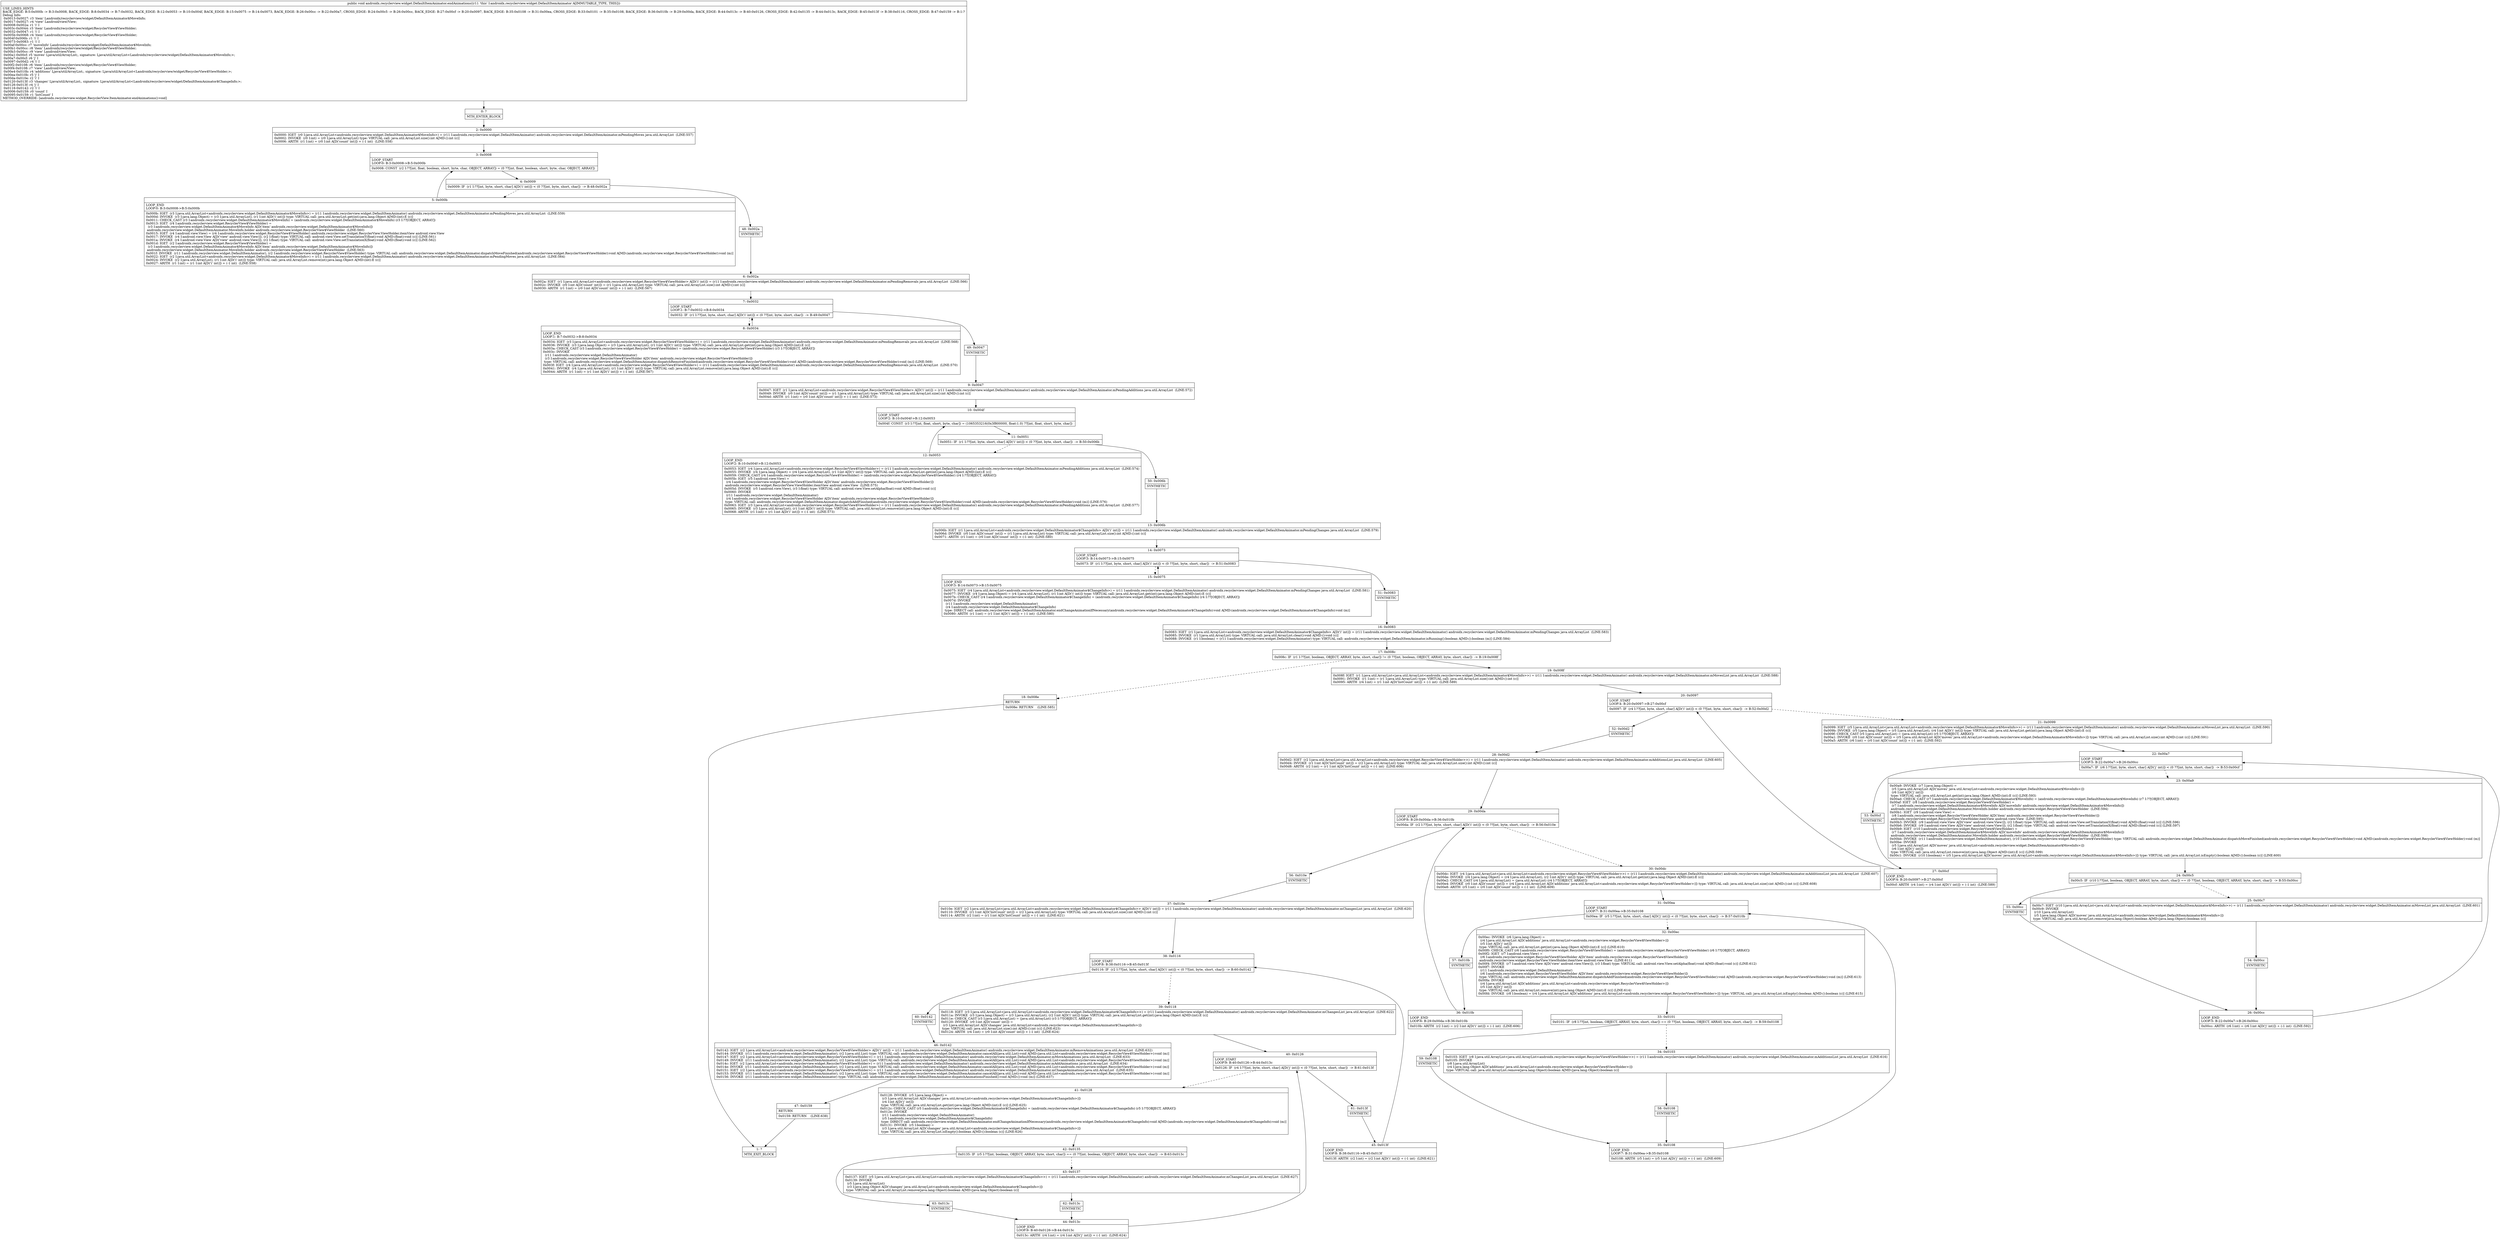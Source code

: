 digraph "CFG forandroidx.recyclerview.widget.DefaultItemAnimator.endAnimations()V" {
Node_0 [shape=record,label="{0\:\ ?|MTH_ENTER_BLOCK\l}"];
Node_2 [shape=record,label="{2\:\ 0x0000|0x0000: IGET  (r0 I:java.util.ArrayList\<androidx.recyclerview.widget.DefaultItemAnimator$MoveInfo\>) = (r11 I:androidx.recyclerview.widget.DefaultItemAnimator) androidx.recyclerview.widget.DefaultItemAnimator.mPendingMoves java.util.ArrayList  (LINE:557)\l0x0002: INVOKE  (r0 I:int) = (r0 I:java.util.ArrayList) type: VIRTUAL call: java.util.ArrayList.size():int A[MD:():int (c)]\l0x0006: ARITH  (r1 I:int) = (r0 I:int A[D('count' int)]) + (\-1 int)  (LINE:558)\l}"];
Node_3 [shape=record,label="{3\:\ 0x0008|LOOP_START\lLOOP:0: B:3:0x0008\-\>B:5:0x000b\l|0x0008: CONST  (r2 I:??[int, float, boolean, short, byte, char, OBJECT, ARRAY]) = (0 ??[int, float, boolean, short, byte, char, OBJECT, ARRAY]) \l}"];
Node_4 [shape=record,label="{4\:\ 0x0009|0x0009: IF  (r1 I:??[int, byte, short, char] A[D('i' int)]) \< (0 ??[int, byte, short, char])  \-\> B:48:0x002a \l}"];
Node_5 [shape=record,label="{5\:\ 0x000b|LOOP_END\lLOOP:0: B:3:0x0008\-\>B:5:0x000b\l|0x000b: IGET  (r3 I:java.util.ArrayList\<androidx.recyclerview.widget.DefaultItemAnimator$MoveInfo\>) = (r11 I:androidx.recyclerview.widget.DefaultItemAnimator) androidx.recyclerview.widget.DefaultItemAnimator.mPendingMoves java.util.ArrayList  (LINE:559)\l0x000d: INVOKE  (r3 I:java.lang.Object) = (r3 I:java.util.ArrayList), (r1 I:int A[D('i' int)]) type: VIRTUAL call: java.util.ArrayList.get(int):java.lang.Object A[MD:(int):E (c)]\l0x0011: CHECK_CAST (r3 I:androidx.recyclerview.widget.DefaultItemAnimator$MoveInfo) = (androidx.recyclerview.widget.DefaultItemAnimator$MoveInfo) (r3 I:??[OBJECT, ARRAY]) \l0x0013: IGET  (r4 I:androidx.recyclerview.widget.RecyclerView$ViewHolder) = \l  (r3 I:androidx.recyclerview.widget.DefaultItemAnimator$MoveInfo A[D('item' androidx.recyclerview.widget.DefaultItemAnimator$MoveInfo)])\l androidx.recyclerview.widget.DefaultItemAnimator.MoveInfo.holder androidx.recyclerview.widget.RecyclerView$ViewHolder  (LINE:560)\l0x0015: IGET  (r4 I:android.view.View) = (r4 I:androidx.recyclerview.widget.RecyclerView$ViewHolder) androidx.recyclerview.widget.RecyclerView.ViewHolder.itemView android.view.View \l0x0017: INVOKE  (r4 I:android.view.View A[D('view' android.view.View)]), (r2 I:float) type: VIRTUAL call: android.view.View.setTranslationY(float):void A[MD:(float):void (c)] (LINE:561)\l0x001a: INVOKE  (r4 I:android.view.View A[D('view' android.view.View)]), (r2 I:float) type: VIRTUAL call: android.view.View.setTranslationX(float):void A[MD:(float):void (c)] (LINE:562)\l0x001d: IGET  (r2 I:androidx.recyclerview.widget.RecyclerView$ViewHolder) = \l  (r3 I:androidx.recyclerview.widget.DefaultItemAnimator$MoveInfo A[D('item' androidx.recyclerview.widget.DefaultItemAnimator$MoveInfo)])\l androidx.recyclerview.widget.DefaultItemAnimator.MoveInfo.holder androidx.recyclerview.widget.RecyclerView$ViewHolder  (LINE:563)\l0x001f: INVOKE  (r11 I:androidx.recyclerview.widget.DefaultItemAnimator), (r2 I:androidx.recyclerview.widget.RecyclerView$ViewHolder) type: VIRTUAL call: androidx.recyclerview.widget.DefaultItemAnimator.dispatchMoveFinished(androidx.recyclerview.widget.RecyclerView$ViewHolder):void A[MD:(androidx.recyclerview.widget.RecyclerView$ViewHolder):void (m)]\l0x0022: IGET  (r2 I:java.util.ArrayList\<androidx.recyclerview.widget.DefaultItemAnimator$MoveInfo\>) = (r11 I:androidx.recyclerview.widget.DefaultItemAnimator) androidx.recyclerview.widget.DefaultItemAnimator.mPendingMoves java.util.ArrayList  (LINE:564)\l0x0024: INVOKE  (r2 I:java.util.ArrayList), (r1 I:int A[D('i' int)]) type: VIRTUAL call: java.util.ArrayList.remove(int):java.lang.Object A[MD:(int):E (c)]\l0x0027: ARITH  (r1 I:int) = (r1 I:int A[D('i' int)]) + (\-1 int)  (LINE:558)\l}"];
Node_48 [shape=record,label="{48\:\ 0x002a|SYNTHETIC\l}"];
Node_6 [shape=record,label="{6\:\ 0x002a|0x002a: IGET  (r1 I:java.util.ArrayList\<androidx.recyclerview.widget.RecyclerView$ViewHolder\> A[D('i' int)]) = (r11 I:androidx.recyclerview.widget.DefaultItemAnimator) androidx.recyclerview.widget.DefaultItemAnimator.mPendingRemovals java.util.ArrayList  (LINE:566)\l0x002c: INVOKE  (r0 I:int A[D('count' int)]) = (r1 I:java.util.ArrayList) type: VIRTUAL call: java.util.ArrayList.size():int A[MD:():int (c)]\l0x0030: ARITH  (r1 I:int) = (r0 I:int A[D('count' int)]) + (\-1 int)  (LINE:567)\l}"];
Node_7 [shape=record,label="{7\:\ 0x0032|LOOP_START\lLOOP:1: B:7:0x0032\-\>B:8:0x0034\l|0x0032: IF  (r1 I:??[int, byte, short, char] A[D('i' int)]) \< (0 ??[int, byte, short, char])  \-\> B:49:0x0047 \l}"];
Node_8 [shape=record,label="{8\:\ 0x0034|LOOP_END\lLOOP:1: B:7:0x0032\-\>B:8:0x0034\l|0x0034: IGET  (r3 I:java.util.ArrayList\<androidx.recyclerview.widget.RecyclerView$ViewHolder\>) = (r11 I:androidx.recyclerview.widget.DefaultItemAnimator) androidx.recyclerview.widget.DefaultItemAnimator.mPendingRemovals java.util.ArrayList  (LINE:568)\l0x0036: INVOKE  (r3 I:java.lang.Object) = (r3 I:java.util.ArrayList), (r1 I:int A[D('i' int)]) type: VIRTUAL call: java.util.ArrayList.get(int):java.lang.Object A[MD:(int):E (c)]\l0x003a: CHECK_CAST (r3 I:androidx.recyclerview.widget.RecyclerView$ViewHolder) = (androidx.recyclerview.widget.RecyclerView$ViewHolder) (r3 I:??[OBJECT, ARRAY]) \l0x003c: INVOKE  \l  (r11 I:androidx.recyclerview.widget.DefaultItemAnimator)\l  (r3 I:androidx.recyclerview.widget.RecyclerView$ViewHolder A[D('item' androidx.recyclerview.widget.RecyclerView$ViewHolder)])\l type: VIRTUAL call: androidx.recyclerview.widget.DefaultItemAnimator.dispatchRemoveFinished(androidx.recyclerview.widget.RecyclerView$ViewHolder):void A[MD:(androidx.recyclerview.widget.RecyclerView$ViewHolder):void (m)] (LINE:569)\l0x003f: IGET  (r4 I:java.util.ArrayList\<androidx.recyclerview.widget.RecyclerView$ViewHolder\>) = (r11 I:androidx.recyclerview.widget.DefaultItemAnimator) androidx.recyclerview.widget.DefaultItemAnimator.mPendingRemovals java.util.ArrayList  (LINE:570)\l0x0041: INVOKE  (r4 I:java.util.ArrayList), (r1 I:int A[D('i' int)]) type: VIRTUAL call: java.util.ArrayList.remove(int):java.lang.Object A[MD:(int):E (c)]\l0x0044: ARITH  (r1 I:int) = (r1 I:int A[D('i' int)]) + (\-1 int)  (LINE:567)\l}"];
Node_49 [shape=record,label="{49\:\ 0x0047|SYNTHETIC\l}"];
Node_9 [shape=record,label="{9\:\ 0x0047|0x0047: IGET  (r1 I:java.util.ArrayList\<androidx.recyclerview.widget.RecyclerView$ViewHolder\> A[D('i' int)]) = (r11 I:androidx.recyclerview.widget.DefaultItemAnimator) androidx.recyclerview.widget.DefaultItemAnimator.mPendingAdditions java.util.ArrayList  (LINE:572)\l0x0049: INVOKE  (r0 I:int A[D('count' int)]) = (r1 I:java.util.ArrayList) type: VIRTUAL call: java.util.ArrayList.size():int A[MD:():int (c)]\l0x004d: ARITH  (r1 I:int) = (r0 I:int A[D('count' int)]) + (\-1 int)  (LINE:573)\l}"];
Node_10 [shape=record,label="{10\:\ 0x004f|LOOP_START\lLOOP:2: B:10:0x004f\-\>B:12:0x0053\l|0x004f: CONST  (r3 I:??[int, float, short, byte, char]) = (1065353216(0x3f800000, float:1.0) ??[int, float, short, byte, char]) \l}"];
Node_11 [shape=record,label="{11\:\ 0x0051|0x0051: IF  (r1 I:??[int, byte, short, char] A[D('i' int)]) \< (0 ??[int, byte, short, char])  \-\> B:50:0x006b \l}"];
Node_12 [shape=record,label="{12\:\ 0x0053|LOOP_END\lLOOP:2: B:10:0x004f\-\>B:12:0x0053\l|0x0053: IGET  (r4 I:java.util.ArrayList\<androidx.recyclerview.widget.RecyclerView$ViewHolder\>) = (r11 I:androidx.recyclerview.widget.DefaultItemAnimator) androidx.recyclerview.widget.DefaultItemAnimator.mPendingAdditions java.util.ArrayList  (LINE:574)\l0x0055: INVOKE  (r4 I:java.lang.Object) = (r4 I:java.util.ArrayList), (r1 I:int A[D('i' int)]) type: VIRTUAL call: java.util.ArrayList.get(int):java.lang.Object A[MD:(int):E (c)]\l0x0059: CHECK_CAST (r4 I:androidx.recyclerview.widget.RecyclerView$ViewHolder) = (androidx.recyclerview.widget.RecyclerView$ViewHolder) (r4 I:??[OBJECT, ARRAY]) \l0x005b: IGET  (r5 I:android.view.View) = \l  (r4 I:androidx.recyclerview.widget.RecyclerView$ViewHolder A[D('item' androidx.recyclerview.widget.RecyclerView$ViewHolder)])\l androidx.recyclerview.widget.RecyclerView.ViewHolder.itemView android.view.View  (LINE:575)\l0x005d: INVOKE  (r5 I:android.view.View), (r3 I:float) type: VIRTUAL call: android.view.View.setAlpha(float):void A[MD:(float):void (c)]\l0x0060: INVOKE  \l  (r11 I:androidx.recyclerview.widget.DefaultItemAnimator)\l  (r4 I:androidx.recyclerview.widget.RecyclerView$ViewHolder A[D('item' androidx.recyclerview.widget.RecyclerView$ViewHolder)])\l type: VIRTUAL call: androidx.recyclerview.widget.DefaultItemAnimator.dispatchAddFinished(androidx.recyclerview.widget.RecyclerView$ViewHolder):void A[MD:(androidx.recyclerview.widget.RecyclerView$ViewHolder):void (m)] (LINE:576)\l0x0063: IGET  (r3 I:java.util.ArrayList\<androidx.recyclerview.widget.RecyclerView$ViewHolder\>) = (r11 I:androidx.recyclerview.widget.DefaultItemAnimator) androidx.recyclerview.widget.DefaultItemAnimator.mPendingAdditions java.util.ArrayList  (LINE:577)\l0x0065: INVOKE  (r3 I:java.util.ArrayList), (r1 I:int A[D('i' int)]) type: VIRTUAL call: java.util.ArrayList.remove(int):java.lang.Object A[MD:(int):E (c)]\l0x0068: ARITH  (r1 I:int) = (r1 I:int A[D('i' int)]) + (\-1 int)  (LINE:573)\l}"];
Node_50 [shape=record,label="{50\:\ 0x006b|SYNTHETIC\l}"];
Node_13 [shape=record,label="{13\:\ 0x006b|0x006b: IGET  (r1 I:java.util.ArrayList\<androidx.recyclerview.widget.DefaultItemAnimator$ChangeInfo\> A[D('i' int)]) = (r11 I:androidx.recyclerview.widget.DefaultItemAnimator) androidx.recyclerview.widget.DefaultItemAnimator.mPendingChanges java.util.ArrayList  (LINE:579)\l0x006d: INVOKE  (r0 I:int A[D('count' int)]) = (r1 I:java.util.ArrayList) type: VIRTUAL call: java.util.ArrayList.size():int A[MD:():int (c)]\l0x0071: ARITH  (r1 I:int) = (r0 I:int A[D('count' int)]) + (\-1 int)  (LINE:580)\l}"];
Node_14 [shape=record,label="{14\:\ 0x0073|LOOP_START\lLOOP:3: B:14:0x0073\-\>B:15:0x0075\l|0x0073: IF  (r1 I:??[int, byte, short, char] A[D('i' int)]) \< (0 ??[int, byte, short, char])  \-\> B:51:0x0083 \l}"];
Node_15 [shape=record,label="{15\:\ 0x0075|LOOP_END\lLOOP:3: B:14:0x0073\-\>B:15:0x0075\l|0x0075: IGET  (r4 I:java.util.ArrayList\<androidx.recyclerview.widget.DefaultItemAnimator$ChangeInfo\>) = (r11 I:androidx.recyclerview.widget.DefaultItemAnimator) androidx.recyclerview.widget.DefaultItemAnimator.mPendingChanges java.util.ArrayList  (LINE:581)\l0x0077: INVOKE  (r4 I:java.lang.Object) = (r4 I:java.util.ArrayList), (r1 I:int A[D('i' int)]) type: VIRTUAL call: java.util.ArrayList.get(int):java.lang.Object A[MD:(int):E (c)]\l0x007b: CHECK_CAST (r4 I:androidx.recyclerview.widget.DefaultItemAnimator$ChangeInfo) = (androidx.recyclerview.widget.DefaultItemAnimator$ChangeInfo) (r4 I:??[OBJECT, ARRAY]) \l0x007d: INVOKE  \l  (r11 I:androidx.recyclerview.widget.DefaultItemAnimator)\l  (r4 I:androidx.recyclerview.widget.DefaultItemAnimator$ChangeInfo)\l type: DIRECT call: androidx.recyclerview.widget.DefaultItemAnimator.endChangeAnimationIfNecessary(androidx.recyclerview.widget.DefaultItemAnimator$ChangeInfo):void A[MD:(androidx.recyclerview.widget.DefaultItemAnimator$ChangeInfo):void (m)]\l0x0080: ARITH  (r1 I:int) = (r1 I:int A[D('i' int)]) + (\-1 int)  (LINE:580)\l}"];
Node_51 [shape=record,label="{51\:\ 0x0083|SYNTHETIC\l}"];
Node_16 [shape=record,label="{16\:\ 0x0083|0x0083: IGET  (r1 I:java.util.ArrayList\<androidx.recyclerview.widget.DefaultItemAnimator$ChangeInfo\> A[D('i' int)]) = (r11 I:androidx.recyclerview.widget.DefaultItemAnimator) androidx.recyclerview.widget.DefaultItemAnimator.mPendingChanges java.util.ArrayList  (LINE:583)\l0x0085: INVOKE  (r1 I:java.util.ArrayList) type: VIRTUAL call: java.util.ArrayList.clear():void A[MD:():void (c)]\l0x0088: INVOKE  (r1 I:boolean) = (r11 I:androidx.recyclerview.widget.DefaultItemAnimator) type: VIRTUAL call: androidx.recyclerview.widget.DefaultItemAnimator.isRunning():boolean A[MD:():boolean (m)] (LINE:584)\l}"];
Node_17 [shape=record,label="{17\:\ 0x008c|0x008c: IF  (r1 I:??[int, boolean, OBJECT, ARRAY, byte, short, char]) != (0 ??[int, boolean, OBJECT, ARRAY, byte, short, char])  \-\> B:19:0x008f \l}"];
Node_18 [shape=record,label="{18\:\ 0x008e|RETURN\l|0x008e: RETURN    (LINE:585)\l}"];
Node_1 [shape=record,label="{1\:\ ?|MTH_EXIT_BLOCK\l}"];
Node_19 [shape=record,label="{19\:\ 0x008f|0x008f: IGET  (r1 I:java.util.ArrayList\<java.util.ArrayList\<androidx.recyclerview.widget.DefaultItemAnimator$MoveInfo\>\>) = (r11 I:androidx.recyclerview.widget.DefaultItemAnimator) androidx.recyclerview.widget.DefaultItemAnimator.mMovesList java.util.ArrayList  (LINE:588)\l0x0091: INVOKE  (r1 I:int) = (r1 I:java.util.ArrayList) type: VIRTUAL call: java.util.ArrayList.size():int A[MD:():int (c)]\l0x0095: ARITH  (r4 I:int) = (r1 I:int A[D('listCount' int)]) + (\-1 int)  (LINE:589)\l}"];
Node_20 [shape=record,label="{20\:\ 0x0097|LOOP_START\lLOOP:4: B:20:0x0097\-\>B:27:0x00cf\l|0x0097: IF  (r4 I:??[int, byte, short, char] A[D('i' int)]) \< (0 ??[int, byte, short, char])  \-\> B:52:0x00d2 \l}"];
Node_21 [shape=record,label="{21\:\ 0x0099|0x0099: IGET  (r5 I:java.util.ArrayList\<java.util.ArrayList\<androidx.recyclerview.widget.DefaultItemAnimator$MoveInfo\>\>) = (r11 I:androidx.recyclerview.widget.DefaultItemAnimator) androidx.recyclerview.widget.DefaultItemAnimator.mMovesList java.util.ArrayList  (LINE:590)\l0x009b: INVOKE  (r5 I:java.lang.Object) = (r5 I:java.util.ArrayList), (r4 I:int A[D('i' int)]) type: VIRTUAL call: java.util.ArrayList.get(int):java.lang.Object A[MD:(int):E (c)]\l0x009f: CHECK_CAST (r5 I:java.util.ArrayList) = (java.util.ArrayList) (r5 I:??[OBJECT, ARRAY]) \l0x00a1: INVOKE  (r0 I:int A[D('count' int)]) = (r5 I:java.util.ArrayList A[D('moves' java.util.ArrayList\<androidx.recyclerview.widget.DefaultItemAnimator$MoveInfo\>)]) type: VIRTUAL call: java.util.ArrayList.size():int A[MD:():int (c)] (LINE:591)\l0x00a5: ARITH  (r6 I:int) = (r0 I:int A[D('count' int)]) + (\-1 int)  (LINE:592)\l}"];
Node_22 [shape=record,label="{22\:\ 0x00a7|LOOP_START\lLOOP:5: B:22:0x00a7\-\>B:26:0x00cc\l|0x00a7: IF  (r6 I:??[int, byte, short, char] A[D('j' int)]) \< (0 ??[int, byte, short, char])  \-\> B:53:0x00cf \l}"];
Node_23 [shape=record,label="{23\:\ 0x00a9|0x00a9: INVOKE  (r7 I:java.lang.Object) = \l  (r5 I:java.util.ArrayList A[D('moves' java.util.ArrayList\<androidx.recyclerview.widget.DefaultItemAnimator$MoveInfo\>)])\l  (r6 I:int A[D('j' int)])\l type: VIRTUAL call: java.util.ArrayList.get(int):java.lang.Object A[MD:(int):E (c)] (LINE:593)\l0x00ad: CHECK_CAST (r7 I:androidx.recyclerview.widget.DefaultItemAnimator$MoveInfo) = (androidx.recyclerview.widget.DefaultItemAnimator$MoveInfo) (r7 I:??[OBJECT, ARRAY]) \l0x00af: IGET  (r8 I:androidx.recyclerview.widget.RecyclerView$ViewHolder) = \l  (r7 I:androidx.recyclerview.widget.DefaultItemAnimator$MoveInfo A[D('moveInfo' androidx.recyclerview.widget.DefaultItemAnimator$MoveInfo)])\l androidx.recyclerview.widget.DefaultItemAnimator.MoveInfo.holder androidx.recyclerview.widget.RecyclerView$ViewHolder  (LINE:594)\l0x00b1: IGET  (r9 I:android.view.View) = \l  (r8 I:androidx.recyclerview.widget.RecyclerView$ViewHolder A[D('item' androidx.recyclerview.widget.RecyclerView$ViewHolder)])\l androidx.recyclerview.widget.RecyclerView.ViewHolder.itemView android.view.View  (LINE:595)\l0x00b3: INVOKE  (r9 I:android.view.View A[D('view' android.view.View)]), (r2 I:float) type: VIRTUAL call: android.view.View.setTranslationY(float):void A[MD:(float):void (c)] (LINE:596)\l0x00b6: INVOKE  (r9 I:android.view.View A[D('view' android.view.View)]), (r2 I:float) type: VIRTUAL call: android.view.View.setTranslationX(float):void A[MD:(float):void (c)] (LINE:597)\l0x00b9: IGET  (r10 I:androidx.recyclerview.widget.RecyclerView$ViewHolder) = \l  (r7 I:androidx.recyclerview.widget.DefaultItemAnimator$MoveInfo A[D('moveInfo' androidx.recyclerview.widget.DefaultItemAnimator$MoveInfo)])\l androidx.recyclerview.widget.DefaultItemAnimator.MoveInfo.holder androidx.recyclerview.widget.RecyclerView$ViewHolder  (LINE:598)\l0x00bb: INVOKE  (r11 I:androidx.recyclerview.widget.DefaultItemAnimator), (r10 I:androidx.recyclerview.widget.RecyclerView$ViewHolder) type: VIRTUAL call: androidx.recyclerview.widget.DefaultItemAnimator.dispatchMoveFinished(androidx.recyclerview.widget.RecyclerView$ViewHolder):void A[MD:(androidx.recyclerview.widget.RecyclerView$ViewHolder):void (m)]\l0x00be: INVOKE  \l  (r5 I:java.util.ArrayList A[D('moves' java.util.ArrayList\<androidx.recyclerview.widget.DefaultItemAnimator$MoveInfo\>)])\l  (r6 I:int A[D('j' int)])\l type: VIRTUAL call: java.util.ArrayList.remove(int):java.lang.Object A[MD:(int):E (c)] (LINE:599)\l0x00c1: INVOKE  (r10 I:boolean) = (r5 I:java.util.ArrayList A[D('moves' java.util.ArrayList\<androidx.recyclerview.widget.DefaultItemAnimator$MoveInfo\>)]) type: VIRTUAL call: java.util.ArrayList.isEmpty():boolean A[MD:():boolean (c)] (LINE:600)\l}"];
Node_24 [shape=record,label="{24\:\ 0x00c5|0x00c5: IF  (r10 I:??[int, boolean, OBJECT, ARRAY, byte, short, char]) == (0 ??[int, boolean, OBJECT, ARRAY, byte, short, char])  \-\> B:55:0x00cc \l}"];
Node_25 [shape=record,label="{25\:\ 0x00c7|0x00c7: IGET  (r10 I:java.util.ArrayList\<java.util.ArrayList\<androidx.recyclerview.widget.DefaultItemAnimator$MoveInfo\>\>) = (r11 I:androidx.recyclerview.widget.DefaultItemAnimator) androidx.recyclerview.widget.DefaultItemAnimator.mMovesList java.util.ArrayList  (LINE:601)\l0x00c9: INVOKE  \l  (r10 I:java.util.ArrayList)\l  (r5 I:java.lang.Object A[D('moves' java.util.ArrayList\<androidx.recyclerview.widget.DefaultItemAnimator$MoveInfo\>)])\l type: VIRTUAL call: java.util.ArrayList.remove(java.lang.Object):boolean A[MD:(java.lang.Object):boolean (c)]\l}"];
Node_54 [shape=record,label="{54\:\ 0x00cc|SYNTHETIC\l}"];
Node_26 [shape=record,label="{26\:\ 0x00cc|LOOP_END\lLOOP:5: B:22:0x00a7\-\>B:26:0x00cc\l|0x00cc: ARITH  (r6 I:int) = (r6 I:int A[D('j' int)]) + (\-1 int)  (LINE:592)\l}"];
Node_55 [shape=record,label="{55\:\ 0x00cc|SYNTHETIC\l}"];
Node_53 [shape=record,label="{53\:\ 0x00cf|SYNTHETIC\l}"];
Node_27 [shape=record,label="{27\:\ 0x00cf|LOOP_END\lLOOP:4: B:20:0x0097\-\>B:27:0x00cf\l|0x00cf: ARITH  (r4 I:int) = (r4 I:int A[D('i' int)]) + (\-1 int)  (LINE:589)\l}"];
Node_52 [shape=record,label="{52\:\ 0x00d2|SYNTHETIC\l}"];
Node_28 [shape=record,label="{28\:\ 0x00d2|0x00d2: IGET  (r2 I:java.util.ArrayList\<java.util.ArrayList\<androidx.recyclerview.widget.RecyclerView$ViewHolder\>\>) = (r11 I:androidx.recyclerview.widget.DefaultItemAnimator) androidx.recyclerview.widget.DefaultItemAnimator.mAdditionsList java.util.ArrayList  (LINE:605)\l0x00d4: INVOKE  (r1 I:int A[D('listCount' int)]) = (r2 I:java.util.ArrayList) type: VIRTUAL call: java.util.ArrayList.size():int A[MD:():int (c)]\l0x00d8: ARITH  (r2 I:int) = (r1 I:int A[D('listCount' int)]) + (\-1 int)  (LINE:606)\l}"];
Node_29 [shape=record,label="{29\:\ 0x00da|LOOP_START\lLOOP:6: B:29:0x00da\-\>B:36:0x010b\l|0x00da: IF  (r2 I:??[int, byte, short, char] A[D('i' int)]) \< (0 ??[int, byte, short, char])  \-\> B:56:0x010e \l}"];
Node_30 [shape=record,label="{30\:\ 0x00dc|0x00dc: IGET  (r4 I:java.util.ArrayList\<java.util.ArrayList\<androidx.recyclerview.widget.RecyclerView$ViewHolder\>\>) = (r11 I:androidx.recyclerview.widget.DefaultItemAnimator) androidx.recyclerview.widget.DefaultItemAnimator.mAdditionsList java.util.ArrayList  (LINE:607)\l0x00de: INVOKE  (r4 I:java.lang.Object) = (r4 I:java.util.ArrayList), (r2 I:int A[D('i' int)]) type: VIRTUAL call: java.util.ArrayList.get(int):java.lang.Object A[MD:(int):E (c)]\l0x00e2: CHECK_CAST (r4 I:java.util.ArrayList) = (java.util.ArrayList) (r4 I:??[OBJECT, ARRAY]) \l0x00e4: INVOKE  (r0 I:int A[D('count' int)]) = (r4 I:java.util.ArrayList A[D('additions' java.util.ArrayList\<androidx.recyclerview.widget.RecyclerView$ViewHolder\>)]) type: VIRTUAL call: java.util.ArrayList.size():int A[MD:():int (c)] (LINE:608)\l0x00e8: ARITH  (r5 I:int) = (r0 I:int A[D('count' int)]) + (\-1 int)  (LINE:609)\l}"];
Node_31 [shape=record,label="{31\:\ 0x00ea|LOOP_START\lLOOP:7: B:31:0x00ea\-\>B:35:0x0108\l|0x00ea: IF  (r5 I:??[int, byte, short, char] A[D('j' int)]) \< (0 ??[int, byte, short, char])  \-\> B:57:0x010b \l}"];
Node_32 [shape=record,label="{32\:\ 0x00ec|0x00ec: INVOKE  (r6 I:java.lang.Object) = \l  (r4 I:java.util.ArrayList A[D('additions' java.util.ArrayList\<androidx.recyclerview.widget.RecyclerView$ViewHolder\>)])\l  (r5 I:int A[D('j' int)])\l type: VIRTUAL call: java.util.ArrayList.get(int):java.lang.Object A[MD:(int):E (c)] (LINE:610)\l0x00f0: CHECK_CAST (r6 I:androidx.recyclerview.widget.RecyclerView$ViewHolder) = (androidx.recyclerview.widget.RecyclerView$ViewHolder) (r6 I:??[OBJECT, ARRAY]) \l0x00f2: IGET  (r7 I:android.view.View) = \l  (r6 I:androidx.recyclerview.widget.RecyclerView$ViewHolder A[D('item' androidx.recyclerview.widget.RecyclerView$ViewHolder)])\l androidx.recyclerview.widget.RecyclerView.ViewHolder.itemView android.view.View  (LINE:611)\l0x00f4: INVOKE  (r7 I:android.view.View A[D('view' android.view.View)]), (r3 I:float) type: VIRTUAL call: android.view.View.setAlpha(float):void A[MD:(float):void (c)] (LINE:612)\l0x00f7: INVOKE  \l  (r11 I:androidx.recyclerview.widget.DefaultItemAnimator)\l  (r6 I:androidx.recyclerview.widget.RecyclerView$ViewHolder A[D('item' androidx.recyclerview.widget.RecyclerView$ViewHolder)])\l type: VIRTUAL call: androidx.recyclerview.widget.DefaultItemAnimator.dispatchAddFinished(androidx.recyclerview.widget.RecyclerView$ViewHolder):void A[MD:(androidx.recyclerview.widget.RecyclerView$ViewHolder):void (m)] (LINE:613)\l0x00fa: INVOKE  \l  (r4 I:java.util.ArrayList A[D('additions' java.util.ArrayList\<androidx.recyclerview.widget.RecyclerView$ViewHolder\>)])\l  (r5 I:int A[D('j' int)])\l type: VIRTUAL call: java.util.ArrayList.remove(int):java.lang.Object A[MD:(int):E (c)] (LINE:614)\l0x00fd: INVOKE  (r8 I:boolean) = (r4 I:java.util.ArrayList A[D('additions' java.util.ArrayList\<androidx.recyclerview.widget.RecyclerView$ViewHolder\>)]) type: VIRTUAL call: java.util.ArrayList.isEmpty():boolean A[MD:():boolean (c)] (LINE:615)\l}"];
Node_33 [shape=record,label="{33\:\ 0x0101|0x0101: IF  (r8 I:??[int, boolean, OBJECT, ARRAY, byte, short, char]) == (0 ??[int, boolean, OBJECT, ARRAY, byte, short, char])  \-\> B:59:0x0108 \l}"];
Node_34 [shape=record,label="{34\:\ 0x0103|0x0103: IGET  (r8 I:java.util.ArrayList\<java.util.ArrayList\<androidx.recyclerview.widget.RecyclerView$ViewHolder\>\>) = (r11 I:androidx.recyclerview.widget.DefaultItemAnimator) androidx.recyclerview.widget.DefaultItemAnimator.mAdditionsList java.util.ArrayList  (LINE:616)\l0x0105: INVOKE  \l  (r8 I:java.util.ArrayList)\l  (r4 I:java.lang.Object A[D('additions' java.util.ArrayList\<androidx.recyclerview.widget.RecyclerView$ViewHolder\>)])\l type: VIRTUAL call: java.util.ArrayList.remove(java.lang.Object):boolean A[MD:(java.lang.Object):boolean (c)]\l}"];
Node_58 [shape=record,label="{58\:\ 0x0108|SYNTHETIC\l}"];
Node_35 [shape=record,label="{35\:\ 0x0108|LOOP_END\lLOOP:7: B:31:0x00ea\-\>B:35:0x0108\l|0x0108: ARITH  (r5 I:int) = (r5 I:int A[D('j' int)]) + (\-1 int)  (LINE:609)\l}"];
Node_59 [shape=record,label="{59\:\ 0x0108|SYNTHETIC\l}"];
Node_57 [shape=record,label="{57\:\ 0x010b|SYNTHETIC\l}"];
Node_36 [shape=record,label="{36\:\ 0x010b|LOOP_END\lLOOP:6: B:29:0x00da\-\>B:36:0x010b\l|0x010b: ARITH  (r2 I:int) = (r2 I:int A[D('i' int)]) + (\-1 int)  (LINE:606)\l}"];
Node_56 [shape=record,label="{56\:\ 0x010e|SYNTHETIC\l}"];
Node_37 [shape=record,label="{37\:\ 0x010e|0x010e: IGET  (r2 I:java.util.ArrayList\<java.util.ArrayList\<androidx.recyclerview.widget.DefaultItemAnimator$ChangeInfo\>\> A[D('i' int)]) = (r11 I:androidx.recyclerview.widget.DefaultItemAnimator) androidx.recyclerview.widget.DefaultItemAnimator.mChangesList java.util.ArrayList  (LINE:620)\l0x0110: INVOKE  (r1 I:int A[D('listCount' int)]) = (r2 I:java.util.ArrayList) type: VIRTUAL call: java.util.ArrayList.size():int A[MD:():int (c)]\l0x0114: ARITH  (r2 I:int) = (r1 I:int A[D('listCount' int)]) + (\-1 int)  (LINE:621)\l}"];
Node_38 [shape=record,label="{38\:\ 0x0116|LOOP_START\lLOOP:8: B:38:0x0116\-\>B:45:0x013f\l|0x0116: IF  (r2 I:??[int, byte, short, char] A[D('i' int)]) \< (0 ??[int, byte, short, char])  \-\> B:60:0x0142 \l}"];
Node_39 [shape=record,label="{39\:\ 0x0118|0x0118: IGET  (r3 I:java.util.ArrayList\<java.util.ArrayList\<androidx.recyclerview.widget.DefaultItemAnimator$ChangeInfo\>\>) = (r11 I:androidx.recyclerview.widget.DefaultItemAnimator) androidx.recyclerview.widget.DefaultItemAnimator.mChangesList java.util.ArrayList  (LINE:622)\l0x011a: INVOKE  (r3 I:java.lang.Object) = (r3 I:java.util.ArrayList), (r2 I:int A[D('i' int)]) type: VIRTUAL call: java.util.ArrayList.get(int):java.lang.Object A[MD:(int):E (c)]\l0x011e: CHECK_CAST (r3 I:java.util.ArrayList) = (java.util.ArrayList) (r3 I:??[OBJECT, ARRAY]) \l0x0120: INVOKE  (r0 I:int A[D('count' int)]) = \l  (r3 I:java.util.ArrayList A[D('changes' java.util.ArrayList\<androidx.recyclerview.widget.DefaultItemAnimator$ChangeInfo\>)])\l type: VIRTUAL call: java.util.ArrayList.size():int A[MD:():int (c)] (LINE:623)\l0x0124: ARITH  (r4 I:int) = (r0 I:int A[D('count' int)]) + (\-1 int)  (LINE:624)\l}"];
Node_40 [shape=record,label="{40\:\ 0x0126|LOOP_START\lLOOP:9: B:40:0x0126\-\>B:44:0x013c\l|0x0126: IF  (r4 I:??[int, byte, short, char] A[D('j' int)]) \< (0 ??[int, byte, short, char])  \-\> B:61:0x013f \l}"];
Node_41 [shape=record,label="{41\:\ 0x0128|0x0128: INVOKE  (r5 I:java.lang.Object) = \l  (r3 I:java.util.ArrayList A[D('changes' java.util.ArrayList\<androidx.recyclerview.widget.DefaultItemAnimator$ChangeInfo\>)])\l  (r4 I:int A[D('j' int)])\l type: VIRTUAL call: java.util.ArrayList.get(int):java.lang.Object A[MD:(int):E (c)] (LINE:625)\l0x012c: CHECK_CAST (r5 I:androidx.recyclerview.widget.DefaultItemAnimator$ChangeInfo) = (androidx.recyclerview.widget.DefaultItemAnimator$ChangeInfo) (r5 I:??[OBJECT, ARRAY]) \l0x012e: INVOKE  \l  (r11 I:androidx.recyclerview.widget.DefaultItemAnimator)\l  (r5 I:androidx.recyclerview.widget.DefaultItemAnimator$ChangeInfo)\l type: DIRECT call: androidx.recyclerview.widget.DefaultItemAnimator.endChangeAnimationIfNecessary(androidx.recyclerview.widget.DefaultItemAnimator$ChangeInfo):void A[MD:(androidx.recyclerview.widget.DefaultItemAnimator$ChangeInfo):void (m)]\l0x0131: INVOKE  (r5 I:boolean) = \l  (r3 I:java.util.ArrayList A[D('changes' java.util.ArrayList\<androidx.recyclerview.widget.DefaultItemAnimator$ChangeInfo\>)])\l type: VIRTUAL call: java.util.ArrayList.isEmpty():boolean A[MD:():boolean (c)] (LINE:626)\l}"];
Node_42 [shape=record,label="{42\:\ 0x0135|0x0135: IF  (r5 I:??[int, boolean, OBJECT, ARRAY, byte, short, char]) == (0 ??[int, boolean, OBJECT, ARRAY, byte, short, char])  \-\> B:63:0x013c \l}"];
Node_43 [shape=record,label="{43\:\ 0x0137|0x0137: IGET  (r5 I:java.util.ArrayList\<java.util.ArrayList\<androidx.recyclerview.widget.DefaultItemAnimator$ChangeInfo\>\>) = (r11 I:androidx.recyclerview.widget.DefaultItemAnimator) androidx.recyclerview.widget.DefaultItemAnimator.mChangesList java.util.ArrayList  (LINE:627)\l0x0139: INVOKE  \l  (r5 I:java.util.ArrayList)\l  (r3 I:java.lang.Object A[D('changes' java.util.ArrayList\<androidx.recyclerview.widget.DefaultItemAnimator$ChangeInfo\>)])\l type: VIRTUAL call: java.util.ArrayList.remove(java.lang.Object):boolean A[MD:(java.lang.Object):boolean (c)]\l}"];
Node_62 [shape=record,label="{62\:\ 0x013c|SYNTHETIC\l}"];
Node_44 [shape=record,label="{44\:\ 0x013c|LOOP_END\lLOOP:9: B:40:0x0126\-\>B:44:0x013c\l|0x013c: ARITH  (r4 I:int) = (r4 I:int A[D('j' int)]) + (\-1 int)  (LINE:624)\l}"];
Node_63 [shape=record,label="{63\:\ 0x013c|SYNTHETIC\l}"];
Node_61 [shape=record,label="{61\:\ 0x013f|SYNTHETIC\l}"];
Node_45 [shape=record,label="{45\:\ 0x013f|LOOP_END\lLOOP:8: B:38:0x0116\-\>B:45:0x013f\l|0x013f: ARITH  (r2 I:int) = (r2 I:int A[D('i' int)]) + (\-1 int)  (LINE:621)\l}"];
Node_60 [shape=record,label="{60\:\ 0x0142|SYNTHETIC\l}"];
Node_46 [shape=record,label="{46\:\ 0x0142|0x0142: IGET  (r2 I:java.util.ArrayList\<androidx.recyclerview.widget.RecyclerView$ViewHolder\> A[D('i' int)]) = (r11 I:androidx.recyclerview.widget.DefaultItemAnimator) androidx.recyclerview.widget.DefaultItemAnimator.mRemoveAnimations java.util.ArrayList  (LINE:632)\l0x0144: INVOKE  (r11 I:androidx.recyclerview.widget.DefaultItemAnimator), (r2 I:java.util.List) type: VIRTUAL call: androidx.recyclerview.widget.DefaultItemAnimator.cancelAll(java.util.List):void A[MD:(java.util.List\<androidx.recyclerview.widget.RecyclerView$ViewHolder\>):void (m)]\l0x0147: IGET  (r2 I:java.util.ArrayList\<androidx.recyclerview.widget.RecyclerView$ViewHolder\>) = (r11 I:androidx.recyclerview.widget.DefaultItemAnimator) androidx.recyclerview.widget.DefaultItemAnimator.mMoveAnimations java.util.ArrayList  (LINE:633)\l0x0149: INVOKE  (r11 I:androidx.recyclerview.widget.DefaultItemAnimator), (r2 I:java.util.List) type: VIRTUAL call: androidx.recyclerview.widget.DefaultItemAnimator.cancelAll(java.util.List):void A[MD:(java.util.List\<androidx.recyclerview.widget.RecyclerView$ViewHolder\>):void (m)]\l0x014c: IGET  (r2 I:java.util.ArrayList\<androidx.recyclerview.widget.RecyclerView$ViewHolder\>) = (r11 I:androidx.recyclerview.widget.DefaultItemAnimator) androidx.recyclerview.widget.DefaultItemAnimator.mAddAnimations java.util.ArrayList  (LINE:634)\l0x014e: INVOKE  (r11 I:androidx.recyclerview.widget.DefaultItemAnimator), (r2 I:java.util.List) type: VIRTUAL call: androidx.recyclerview.widget.DefaultItemAnimator.cancelAll(java.util.List):void A[MD:(java.util.List\<androidx.recyclerview.widget.RecyclerView$ViewHolder\>):void (m)]\l0x0151: IGET  (r2 I:java.util.ArrayList\<androidx.recyclerview.widget.RecyclerView$ViewHolder\>) = (r11 I:androidx.recyclerview.widget.DefaultItemAnimator) androidx.recyclerview.widget.DefaultItemAnimator.mChangeAnimations java.util.ArrayList  (LINE:635)\l0x0153: INVOKE  (r11 I:androidx.recyclerview.widget.DefaultItemAnimator), (r2 I:java.util.List) type: VIRTUAL call: androidx.recyclerview.widget.DefaultItemAnimator.cancelAll(java.util.List):void A[MD:(java.util.List\<androidx.recyclerview.widget.RecyclerView$ViewHolder\>):void (m)]\l0x0156: INVOKE  (r11 I:androidx.recyclerview.widget.DefaultItemAnimator) type: VIRTUAL call: androidx.recyclerview.widget.DefaultItemAnimator.dispatchAnimationsFinished():void A[MD:():void (m)] (LINE:637)\l}"];
Node_47 [shape=record,label="{47\:\ 0x0159|RETURN\l|0x0159: RETURN    (LINE:638)\l}"];
MethodNode[shape=record,label="{public void androidx.recyclerview.widget.DefaultItemAnimator.endAnimations((r11 'this' I:androidx.recyclerview.widget.DefaultItemAnimator A[IMMUTABLE_TYPE, THIS]))  | USE_LINES_HINTS\lBACK_EDGE: B:5:0x000b \-\> B:3:0x0008, BACK_EDGE: B:8:0x0034 \-\> B:7:0x0032, BACK_EDGE: B:12:0x0053 \-\> B:10:0x004f, BACK_EDGE: B:15:0x0075 \-\> B:14:0x0073, BACK_EDGE: B:26:0x00cc \-\> B:22:0x00a7, CROSS_EDGE: B:24:0x00c5 \-\> B:26:0x00cc, BACK_EDGE: B:27:0x00cf \-\> B:20:0x0097, BACK_EDGE: B:35:0x0108 \-\> B:31:0x00ea, CROSS_EDGE: B:33:0x0101 \-\> B:35:0x0108, BACK_EDGE: B:36:0x010b \-\> B:29:0x00da, BACK_EDGE: B:44:0x013c \-\> B:40:0x0126, CROSS_EDGE: B:42:0x0135 \-\> B:44:0x013c, BACK_EDGE: B:45:0x013f \-\> B:38:0x0116, CROSS_EDGE: B:47:0x0159 \-\> B:1:?\lDebug Info:\l  0x0013\-0x0027: r3 'item' Landroidx\/recyclerview\/widget\/DefaultItemAnimator$MoveInfo;\l  0x0017\-0x0027: r4 'view' Landroid\/view\/View;\l  0x0008\-0x002a: r1 'i' I\l  0x003c\-0x0044: r3 'item' Landroidx\/recyclerview\/widget\/RecyclerView$ViewHolder;\l  0x0032\-0x0047: r1 'i' I\l  0x005b\-0x0068: r4 'item' Landroidx\/recyclerview\/widget\/RecyclerView$ViewHolder;\l  0x004f\-0x006b: r1 'i' I\l  0x0073\-0x0083: r1 'i' I\l  0x00af\-0x00cc: r7 'moveInfo' Landroidx\/recyclerview\/widget\/DefaultItemAnimator$MoveInfo;\l  0x00b1\-0x00cc: r8 'item' Landroidx\/recyclerview\/widget\/RecyclerView$ViewHolder;\l  0x00b3\-0x00cc: r9 'view' Landroid\/view\/View;\l  0x00a1\-0x00cf: r5 'moves' Ljava\/util\/ArrayList;, signature: Ljava\/util\/ArrayList\<Landroidx\/recyclerview\/widget\/DefaultItemAnimator$MoveInfo;\>;\l  0x00a7\-0x00cf: r6 'j' I\l  0x0097\-0x00d2: r4 'i' I\l  0x00f2\-0x0108: r6 'item' Landroidx\/recyclerview\/widget\/RecyclerView$ViewHolder;\l  0x00f4\-0x0108: r7 'view' Landroid\/view\/View;\l  0x00e4\-0x010b: r4 'additions' Ljava\/util\/ArrayList;, signature: Ljava\/util\/ArrayList\<Landroidx\/recyclerview\/widget\/RecyclerView$ViewHolder;\>;\l  0x00ea\-0x010b: r5 'j' I\l  0x00da\-0x010e: r2 'i' I\l  0x0120\-0x013f: r3 'changes' Ljava\/util\/ArrayList;, signature: Ljava\/util\/ArrayList\<Landroidx\/recyclerview\/widget\/DefaultItemAnimator$ChangeInfo;\>;\l  0x0126\-0x013f: r4 'j' I\l  0x0116\-0x0142: r2 'i' I\l  0x0006\-0x0159: r0 'count' I\l  0x0095\-0x0159: r1 'listCount' I\lMETHOD_OVERRIDE: [androidx.recyclerview.widget.RecyclerView.ItemAnimator.endAnimations():void]\l}"];
MethodNode -> Node_0;Node_0 -> Node_2;
Node_2 -> Node_3;
Node_3 -> Node_4;
Node_4 -> Node_5[style=dashed];
Node_4 -> Node_48;
Node_5 -> Node_3;
Node_48 -> Node_6;
Node_6 -> Node_7;
Node_7 -> Node_8[style=dashed];
Node_7 -> Node_49;
Node_8 -> Node_7;
Node_49 -> Node_9;
Node_9 -> Node_10;
Node_10 -> Node_11;
Node_11 -> Node_12[style=dashed];
Node_11 -> Node_50;
Node_12 -> Node_10;
Node_50 -> Node_13;
Node_13 -> Node_14;
Node_14 -> Node_15[style=dashed];
Node_14 -> Node_51;
Node_15 -> Node_14;
Node_51 -> Node_16;
Node_16 -> Node_17;
Node_17 -> Node_18[style=dashed];
Node_17 -> Node_19;
Node_18 -> Node_1;
Node_19 -> Node_20;
Node_20 -> Node_21[style=dashed];
Node_20 -> Node_52;
Node_21 -> Node_22;
Node_22 -> Node_23[style=dashed];
Node_22 -> Node_53;
Node_23 -> Node_24;
Node_24 -> Node_25[style=dashed];
Node_24 -> Node_55;
Node_25 -> Node_54;
Node_54 -> Node_26;
Node_26 -> Node_22;
Node_55 -> Node_26;
Node_53 -> Node_27;
Node_27 -> Node_20;
Node_52 -> Node_28;
Node_28 -> Node_29;
Node_29 -> Node_30[style=dashed];
Node_29 -> Node_56;
Node_30 -> Node_31;
Node_31 -> Node_32[style=dashed];
Node_31 -> Node_57;
Node_32 -> Node_33;
Node_33 -> Node_34[style=dashed];
Node_33 -> Node_59;
Node_34 -> Node_58;
Node_58 -> Node_35;
Node_35 -> Node_31;
Node_59 -> Node_35;
Node_57 -> Node_36;
Node_36 -> Node_29;
Node_56 -> Node_37;
Node_37 -> Node_38;
Node_38 -> Node_39[style=dashed];
Node_38 -> Node_60;
Node_39 -> Node_40;
Node_40 -> Node_41[style=dashed];
Node_40 -> Node_61;
Node_41 -> Node_42;
Node_42 -> Node_43[style=dashed];
Node_42 -> Node_63;
Node_43 -> Node_62;
Node_62 -> Node_44;
Node_44 -> Node_40;
Node_63 -> Node_44;
Node_61 -> Node_45;
Node_45 -> Node_38;
Node_60 -> Node_46;
Node_46 -> Node_47;
Node_47 -> Node_1;
}

